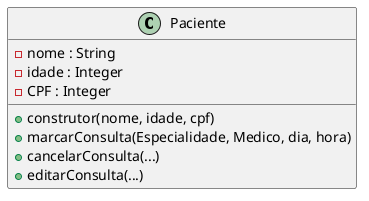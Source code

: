@startuml Gerenciamento de Exames Medicos

    class Paciente{
        - nome : String
        - idade : Integer
        - CPF : Integer
        + construtor(nome, idade, cpf)
        + marcarConsulta(Especialidade, Medico, dia, hora)
        + cancelarConsulta(...)
        + editarConsulta(...)
    }

@enduml